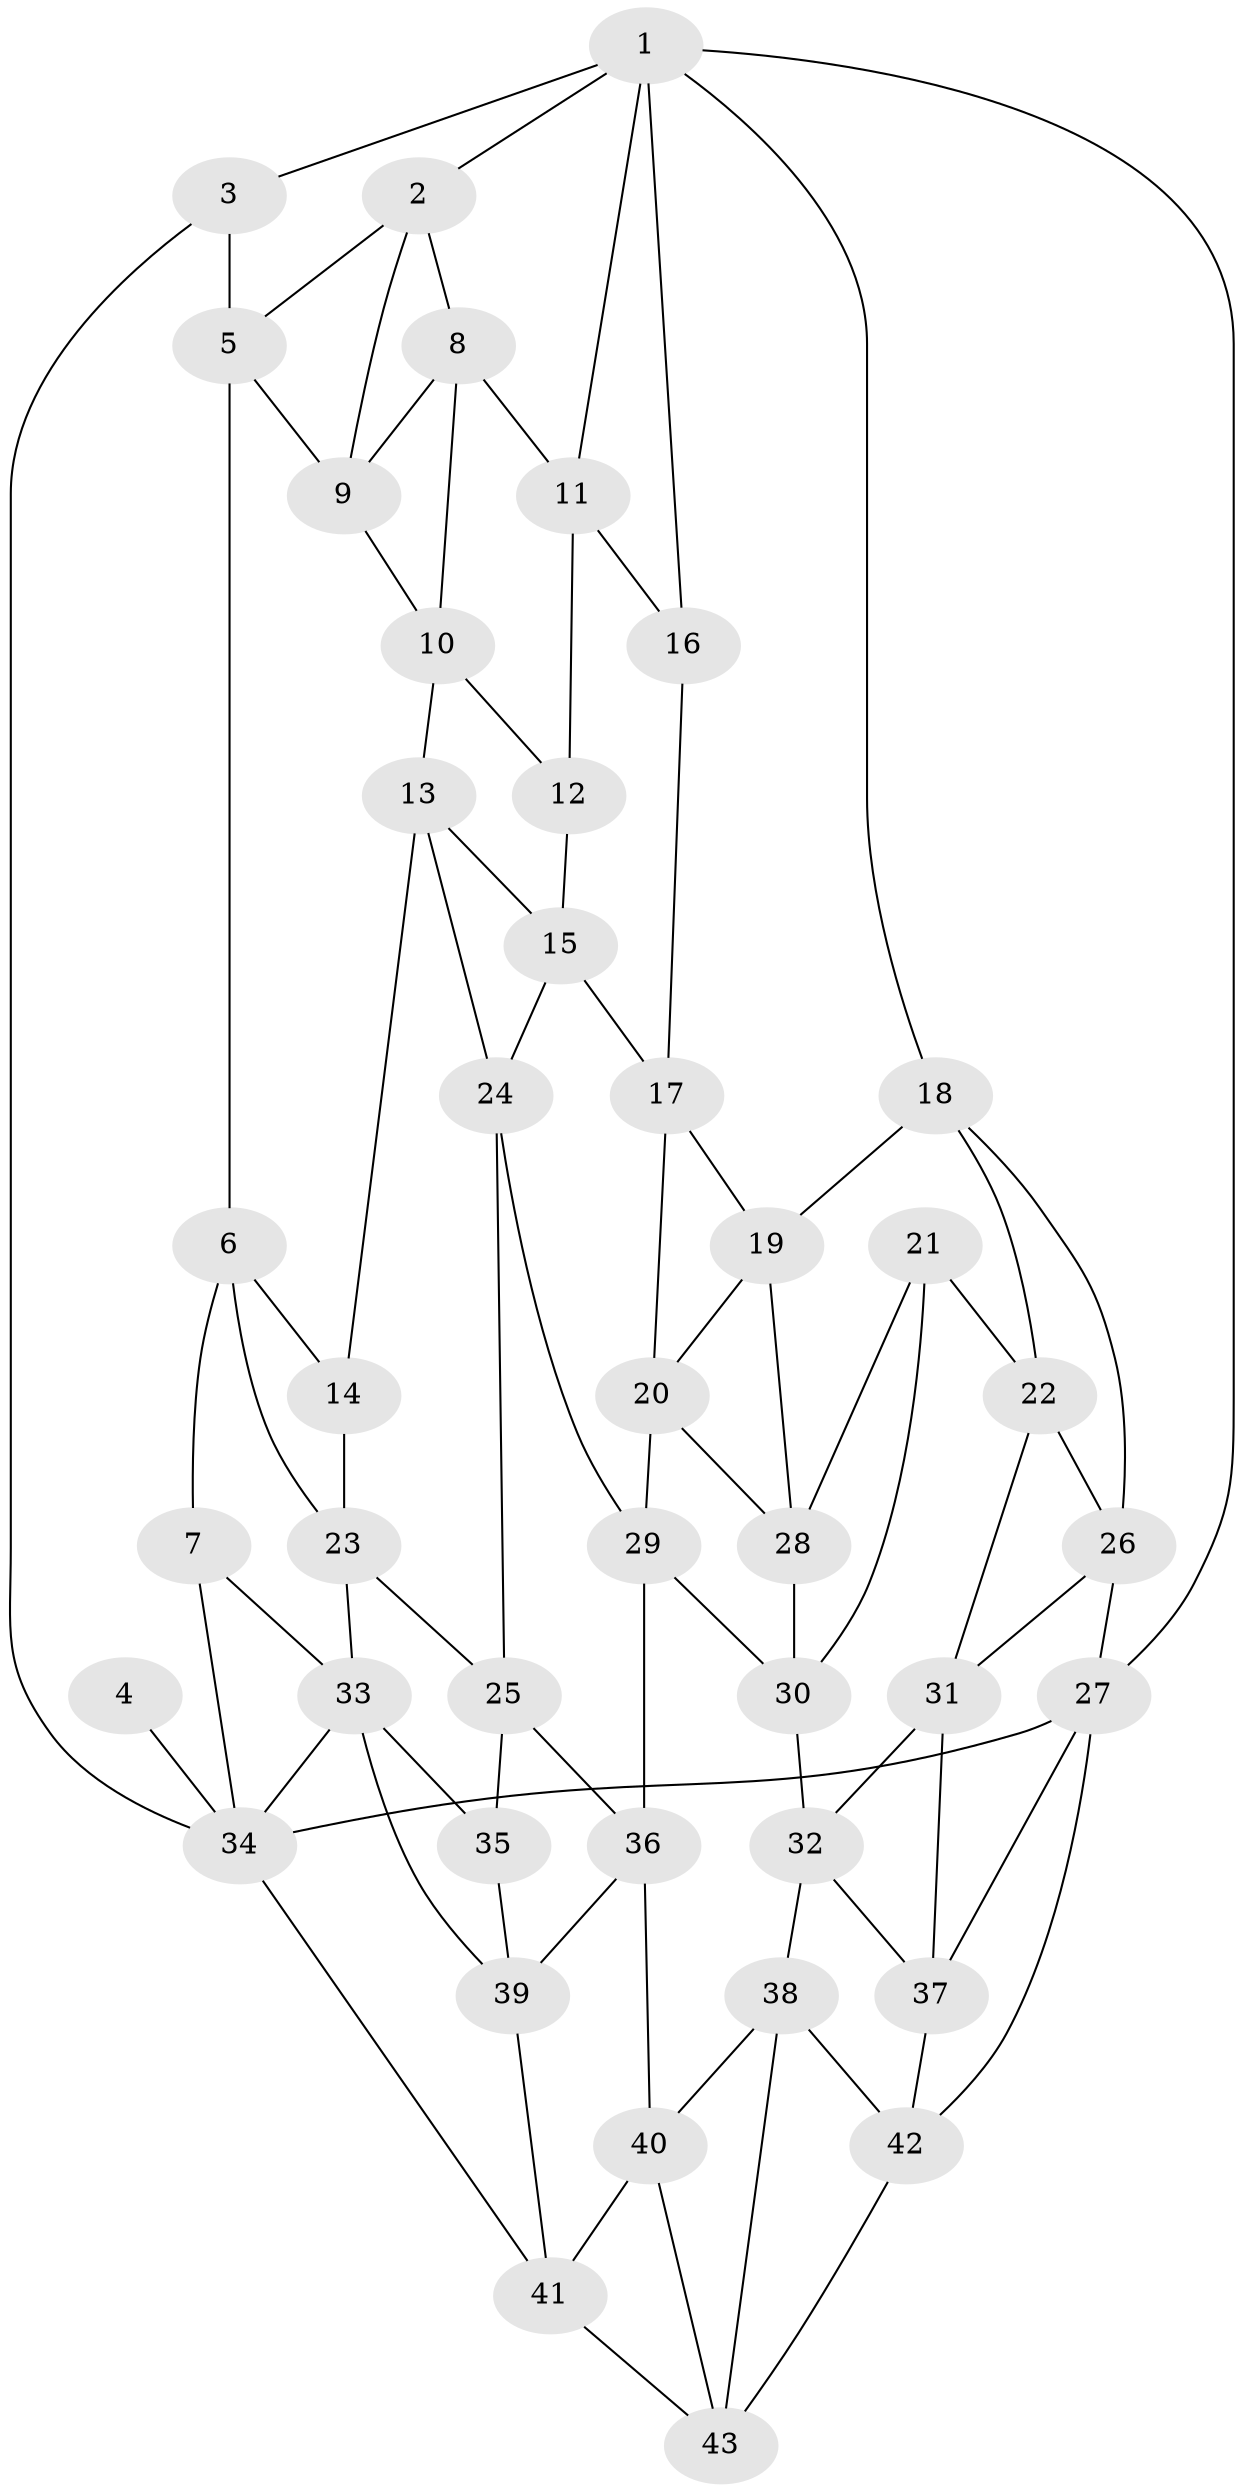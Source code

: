 // original degree distribution, {3: 0.023529411764705882, 6: 0.23529411764705882, 5: 0.47058823529411764, 4: 0.27058823529411763}
// Generated by graph-tools (version 1.1) at 2025/27/03/09/25 03:27:12]
// undirected, 43 vertices, 84 edges
graph export_dot {
graph [start="1"]
  node [color=gray90,style=filled];
  1;
  2;
  3;
  4;
  5;
  6;
  7;
  8;
  9;
  10;
  11;
  12;
  13;
  14;
  15;
  16;
  17;
  18;
  19;
  20;
  21;
  22;
  23;
  24;
  25;
  26;
  27;
  28;
  29;
  30;
  31;
  32;
  33;
  34;
  35;
  36;
  37;
  38;
  39;
  40;
  41;
  42;
  43;
  1 -- 2 [weight=1.0];
  1 -- 3 [weight=1.0];
  1 -- 11 [weight=1.0];
  1 -- 16 [weight=1.0];
  1 -- 18 [weight=1.0];
  1 -- 27 [weight=1.0];
  2 -- 5 [weight=1.0];
  2 -- 8 [weight=1.0];
  2 -- 9 [weight=1.0];
  3 -- 5 [weight=1.0];
  3 -- 34 [weight=1.0];
  4 -- 34 [weight=2.0];
  5 -- 6 [weight=1.0];
  5 -- 9 [weight=1.0];
  6 -- 7 [weight=1.0];
  6 -- 14 [weight=1.0];
  6 -- 23 [weight=1.0];
  7 -- 33 [weight=1.0];
  7 -- 34 [weight=1.0];
  8 -- 9 [weight=1.0];
  8 -- 10 [weight=1.0];
  8 -- 11 [weight=1.0];
  9 -- 10 [weight=1.0];
  10 -- 12 [weight=1.0];
  10 -- 13 [weight=1.0];
  11 -- 12 [weight=1.0];
  11 -- 16 [weight=1.0];
  12 -- 15 [weight=1.0];
  13 -- 14 [weight=1.0];
  13 -- 15 [weight=1.0];
  13 -- 24 [weight=1.0];
  14 -- 23 [weight=1.0];
  15 -- 17 [weight=1.0];
  15 -- 24 [weight=1.0];
  16 -- 17 [weight=1.0];
  17 -- 19 [weight=1.0];
  17 -- 20 [weight=1.0];
  18 -- 19 [weight=1.0];
  18 -- 22 [weight=1.0];
  18 -- 26 [weight=1.0];
  19 -- 20 [weight=1.0];
  19 -- 28 [weight=1.0];
  20 -- 28 [weight=1.0];
  20 -- 29 [weight=1.0];
  21 -- 22 [weight=1.0];
  21 -- 28 [weight=1.0];
  21 -- 30 [weight=1.0];
  22 -- 26 [weight=1.0];
  22 -- 31 [weight=1.0];
  23 -- 25 [weight=1.0];
  23 -- 33 [weight=1.0];
  24 -- 25 [weight=1.0];
  24 -- 29 [weight=1.0];
  25 -- 35 [weight=1.0];
  25 -- 36 [weight=1.0];
  26 -- 27 [weight=1.0];
  26 -- 31 [weight=1.0];
  27 -- 34 [weight=1.0];
  27 -- 37 [weight=1.0];
  27 -- 42 [weight=1.0];
  28 -- 30 [weight=1.0];
  29 -- 30 [weight=1.0];
  29 -- 36 [weight=1.0];
  30 -- 32 [weight=1.0];
  31 -- 32 [weight=1.0];
  31 -- 37 [weight=1.0];
  32 -- 37 [weight=1.0];
  32 -- 38 [weight=1.0];
  33 -- 34 [weight=2.0];
  33 -- 35 [weight=1.0];
  33 -- 39 [weight=1.0];
  34 -- 41 [weight=1.0];
  35 -- 39 [weight=1.0];
  36 -- 39 [weight=1.0];
  36 -- 40 [weight=1.0];
  37 -- 42 [weight=1.0];
  38 -- 40 [weight=1.0];
  38 -- 42 [weight=1.0];
  38 -- 43 [weight=1.0];
  39 -- 41 [weight=1.0];
  40 -- 41 [weight=1.0];
  40 -- 43 [weight=1.0];
  41 -- 43 [weight=1.0];
  42 -- 43 [weight=1.0];
}
